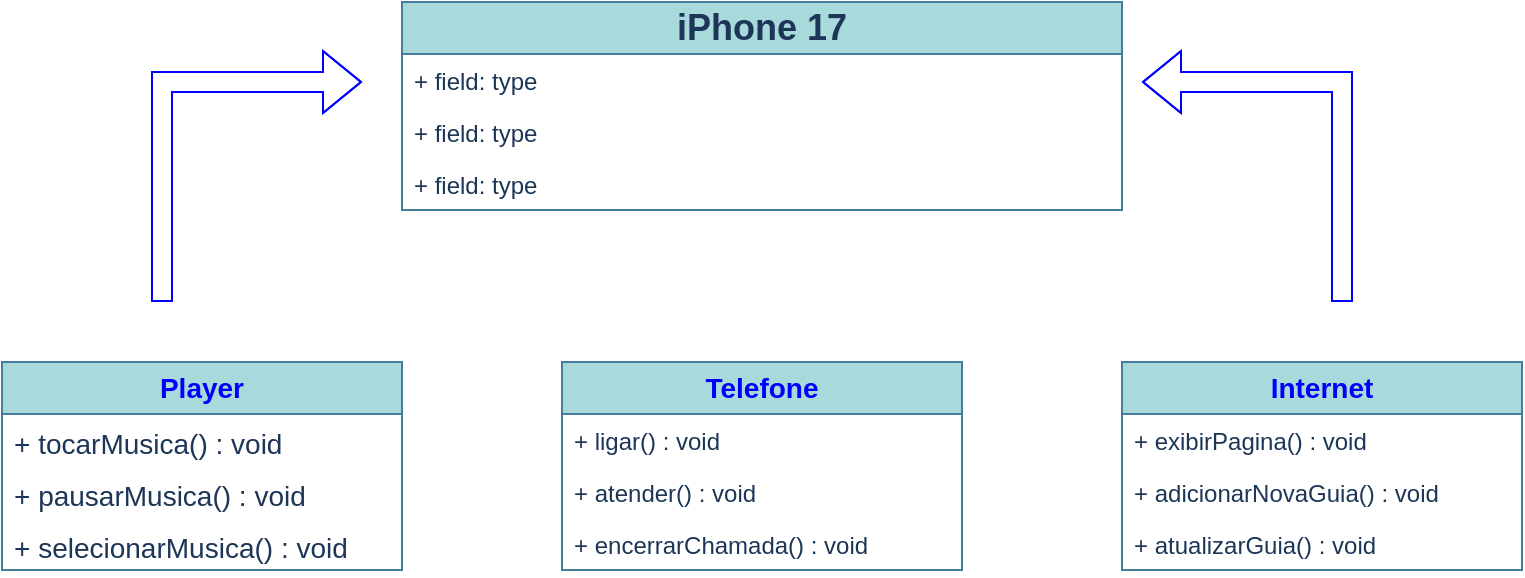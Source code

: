 <mxfile version="24.6.1" type="github">
  <diagram id="C5RBs43oDa-KdzZeNtuy" name="Page-1">
    <mxGraphModel dx="880" dy="426" grid="1" gridSize="10" guides="1" tooltips="1" connect="1" arrows="1" fold="1" page="1" pageScale="1" pageWidth="827" pageHeight="1169" math="0" shadow="0">
      <root>
        <mxCell id="WIyWlLk6GJQsqaUBKTNV-0" />
        <mxCell id="WIyWlLk6GJQsqaUBKTNV-1" parent="WIyWlLk6GJQsqaUBKTNV-0" />
        <mxCell id="zaSAY87Qyelp9HVjuqsa-6" value="&lt;font color=&quot;#0000ff&quot; style=&quot;font-size: 14px;&quot;&gt;&lt;b style=&quot;&quot;&gt;Player&lt;/b&gt;&lt;/font&gt;" style="swimlane;fontStyle=0;childLayout=stackLayout;horizontal=1;startSize=26;fillColor=#A8DADC;horizontalStack=0;resizeParent=1;resizeParentMax=0;resizeLast=0;collapsible=1;marginBottom=0;whiteSpace=wrap;html=1;strokeColor=#457B9D;labelBackgroundColor=none;fontColor=#1D3557;" vertex="1" parent="WIyWlLk6GJQsqaUBKTNV-1">
          <mxGeometry x="40" y="260" width="200" height="104" as="geometry" />
        </mxCell>
        <mxCell id="zaSAY87Qyelp9HVjuqsa-7" value="&lt;font style=&quot;font-size: 14px;&quot;&gt;+ tocarMusica() : void&lt;/font&gt;" style="text;strokeColor=none;fillColor=none;align=left;verticalAlign=top;spacingLeft=4;spacingRight=4;overflow=hidden;rotatable=0;points=[[0,0.5],[1,0.5]];portConstraint=eastwest;whiteSpace=wrap;html=1;labelBackgroundColor=none;fontColor=#1D3557;" vertex="1" parent="zaSAY87Qyelp9HVjuqsa-6">
          <mxGeometry y="26" width="200" height="26" as="geometry" />
        </mxCell>
        <mxCell id="zaSAY87Qyelp9HVjuqsa-8" value="&lt;font style=&quot;font-size: 14px;&quot;&gt;+ pausarMusica() : void&lt;/font&gt;" style="text;strokeColor=none;fillColor=none;align=left;verticalAlign=top;spacingLeft=4;spacingRight=4;overflow=hidden;rotatable=0;points=[[0,0.5],[1,0.5]];portConstraint=eastwest;whiteSpace=wrap;html=1;labelBackgroundColor=none;fontColor=#1D3557;" vertex="1" parent="zaSAY87Qyelp9HVjuqsa-6">
          <mxGeometry y="52" width="200" height="26" as="geometry" />
        </mxCell>
        <mxCell id="zaSAY87Qyelp9HVjuqsa-9" value="&lt;font style=&quot;font-size: 14px;&quot;&gt;+ selecionarMusica() : void&lt;/font&gt;" style="text;strokeColor=none;fillColor=none;align=left;verticalAlign=top;spacingLeft=4;spacingRight=4;overflow=hidden;rotatable=0;points=[[0,0.5],[1,0.5]];portConstraint=eastwest;whiteSpace=wrap;html=1;labelBackgroundColor=none;fontColor=#1D3557;" vertex="1" parent="zaSAY87Qyelp9HVjuqsa-6">
          <mxGeometry y="78" width="200" height="26" as="geometry" />
        </mxCell>
        <mxCell id="zaSAY87Qyelp9HVjuqsa-10" value="&lt;b&gt;&lt;font color=&quot;#0000ff&quot; style=&quot;font-size: 14px;&quot;&gt;Telefone&lt;/font&gt;&lt;/b&gt;" style="swimlane;fontStyle=0;childLayout=stackLayout;horizontal=1;startSize=26;fillColor=#A8DADC;horizontalStack=0;resizeParent=1;resizeParentMax=0;resizeLast=0;collapsible=1;marginBottom=0;whiteSpace=wrap;html=1;strokeColor=#457B9D;labelBackgroundColor=none;fontColor=#1D3557;" vertex="1" parent="WIyWlLk6GJQsqaUBKTNV-1">
          <mxGeometry x="320" y="260" width="200" height="104" as="geometry" />
        </mxCell>
        <mxCell id="zaSAY87Qyelp9HVjuqsa-11" value="+ ligar() : void" style="text;strokeColor=none;fillColor=none;align=left;verticalAlign=top;spacingLeft=4;spacingRight=4;overflow=hidden;rotatable=0;points=[[0,0.5],[1,0.5]];portConstraint=eastwest;whiteSpace=wrap;html=1;labelBackgroundColor=none;fontColor=#1D3557;" vertex="1" parent="zaSAY87Qyelp9HVjuqsa-10">
          <mxGeometry y="26" width="200" height="26" as="geometry" />
        </mxCell>
        <mxCell id="zaSAY87Qyelp9HVjuqsa-12" value="+ atender() : void" style="text;strokeColor=none;fillColor=none;align=left;verticalAlign=top;spacingLeft=4;spacingRight=4;overflow=hidden;rotatable=0;points=[[0,0.5],[1,0.5]];portConstraint=eastwest;whiteSpace=wrap;html=1;labelBackgroundColor=none;fontColor=#1D3557;" vertex="1" parent="zaSAY87Qyelp9HVjuqsa-10">
          <mxGeometry y="52" width="200" height="26" as="geometry" />
        </mxCell>
        <mxCell id="zaSAY87Qyelp9HVjuqsa-13" value="+ encerrarChamada() : void" style="text;strokeColor=none;fillColor=none;align=left;verticalAlign=top;spacingLeft=4;spacingRight=4;overflow=hidden;rotatable=0;points=[[0,0.5],[1,0.5]];portConstraint=eastwest;whiteSpace=wrap;html=1;labelBackgroundColor=none;fontColor=#1D3557;" vertex="1" parent="zaSAY87Qyelp9HVjuqsa-10">
          <mxGeometry y="78" width="200" height="26" as="geometry" />
        </mxCell>
        <mxCell id="zaSAY87Qyelp9HVjuqsa-14" value="&lt;b&gt;&lt;font color=&quot;#0000ff&quot; style=&quot;font-size: 14px;&quot;&gt;Internet&lt;/font&gt;&lt;/b&gt;" style="swimlane;fontStyle=0;childLayout=stackLayout;horizontal=1;startSize=26;fillColor=#A8DADC;horizontalStack=0;resizeParent=1;resizeParentMax=0;resizeLast=0;collapsible=1;marginBottom=0;whiteSpace=wrap;html=1;strokeColor=#457B9D;labelBackgroundColor=none;fontColor=#1D3557;" vertex="1" parent="WIyWlLk6GJQsqaUBKTNV-1">
          <mxGeometry x="600" y="260" width="200" height="104" as="geometry" />
        </mxCell>
        <mxCell id="zaSAY87Qyelp9HVjuqsa-15" value="+ exibirPagina() : void" style="text;strokeColor=none;fillColor=none;align=left;verticalAlign=top;spacingLeft=4;spacingRight=4;overflow=hidden;rotatable=0;points=[[0,0.5],[1,0.5]];portConstraint=eastwest;whiteSpace=wrap;html=1;labelBackgroundColor=none;fontColor=#1D3557;" vertex="1" parent="zaSAY87Qyelp9HVjuqsa-14">
          <mxGeometry y="26" width="200" height="26" as="geometry" />
        </mxCell>
        <mxCell id="zaSAY87Qyelp9HVjuqsa-16" value="+ adicionarNovaGuia() : void" style="text;strokeColor=none;fillColor=none;align=left;verticalAlign=top;spacingLeft=4;spacingRight=4;overflow=hidden;rotatable=0;points=[[0,0.5],[1,0.5]];portConstraint=eastwest;whiteSpace=wrap;html=1;labelBackgroundColor=none;fontColor=#1D3557;" vertex="1" parent="zaSAY87Qyelp9HVjuqsa-14">
          <mxGeometry y="52" width="200" height="26" as="geometry" />
        </mxCell>
        <mxCell id="zaSAY87Qyelp9HVjuqsa-17" value="+ atualizarGuia() : void" style="text;strokeColor=none;fillColor=none;align=left;verticalAlign=top;spacingLeft=4;spacingRight=4;overflow=hidden;rotatable=0;points=[[0,0.5],[1,0.5]];portConstraint=eastwest;whiteSpace=wrap;html=1;labelBackgroundColor=none;fontColor=#1D3557;" vertex="1" parent="zaSAY87Qyelp9HVjuqsa-14">
          <mxGeometry y="78" width="200" height="26" as="geometry" />
        </mxCell>
        <mxCell id="zaSAY87Qyelp9HVjuqsa-18" value="&lt;span style=&quot;font-size: 18px;&quot;&gt;&lt;b&gt;iPhone 17&lt;/b&gt;&lt;/span&gt;" style="swimlane;fontStyle=0;childLayout=stackLayout;horizontal=1;startSize=26;fillColor=#A8DADC;horizontalStack=0;resizeParent=1;resizeParentMax=0;resizeLast=0;collapsible=1;marginBottom=0;whiteSpace=wrap;html=1;fontColor=#1D3557;strokeColor=#457B9D;labelBackgroundColor=none;" vertex="1" parent="WIyWlLk6GJQsqaUBKTNV-1">
          <mxGeometry x="240" y="80" width="360" height="104" as="geometry" />
        </mxCell>
        <mxCell id="zaSAY87Qyelp9HVjuqsa-19" value="+ field: type" style="text;strokeColor=none;fillColor=none;align=left;verticalAlign=top;spacingLeft=4;spacingRight=4;overflow=hidden;rotatable=0;points=[[0,0.5],[1,0.5]];portConstraint=eastwest;whiteSpace=wrap;html=1;labelBackgroundColor=none;fontColor=#1D3557;" vertex="1" parent="zaSAY87Qyelp9HVjuqsa-18">
          <mxGeometry y="26" width="360" height="26" as="geometry" />
        </mxCell>
        <mxCell id="zaSAY87Qyelp9HVjuqsa-20" value="+ field: type" style="text;strokeColor=none;fillColor=none;align=left;verticalAlign=top;spacingLeft=4;spacingRight=4;overflow=hidden;rotatable=0;points=[[0,0.5],[1,0.5]];portConstraint=eastwest;whiteSpace=wrap;html=1;labelBackgroundColor=none;fontColor=#1D3557;" vertex="1" parent="zaSAY87Qyelp9HVjuqsa-18">
          <mxGeometry y="52" width="360" height="26" as="geometry" />
        </mxCell>
        <mxCell id="zaSAY87Qyelp9HVjuqsa-21" value="+ field: type" style="text;strokeColor=none;fillColor=none;align=left;verticalAlign=top;spacingLeft=4;spacingRight=4;overflow=hidden;rotatable=0;points=[[0,0.5],[1,0.5]];portConstraint=eastwest;whiteSpace=wrap;html=1;labelBackgroundColor=none;fontColor=#1D3557;" vertex="1" parent="zaSAY87Qyelp9HVjuqsa-18">
          <mxGeometry y="78" width="360" height="26" as="geometry" />
        </mxCell>
        <mxCell id="zaSAY87Qyelp9HVjuqsa-38" value="" style="html=1;verticalAlign=bottom;endArrow=block;rounded=0;labelBackgroundColor=none;strokeColor=#0000FF;fontColor=default;edgeStyle=orthogonalEdgeStyle;shape=flexArrow;fillColor=#FFFFFF;strokeWidth=1;" edge="1" parent="WIyWlLk6GJQsqaUBKTNV-1">
          <mxGeometry width="80" relative="1" as="geometry">
            <mxPoint x="710" y="230" as="sourcePoint" />
            <mxPoint x="610" y="120" as="targetPoint" />
            <mxPoint as="offset" />
            <Array as="points">
              <mxPoint x="710" y="120" />
            </Array>
          </mxGeometry>
        </mxCell>
        <mxCell id="zaSAY87Qyelp9HVjuqsa-40" value="" style="html=1;verticalAlign=bottom;endArrow=block;rounded=0;labelBackgroundColor=none;fontColor=default;edgeStyle=orthogonalEdgeStyle;shape=flexArrow;fillColor=default;strokeColor=#0000FF;" edge="1" parent="WIyWlLk6GJQsqaUBKTNV-1">
          <mxGeometry width="80" relative="1" as="geometry">
            <mxPoint x="120" y="230" as="sourcePoint" />
            <mxPoint x="220" y="120" as="targetPoint" />
            <mxPoint as="offset" />
            <Array as="points">
              <mxPoint x="120" y="120" />
            </Array>
          </mxGeometry>
        </mxCell>
      </root>
    </mxGraphModel>
  </diagram>
</mxfile>
